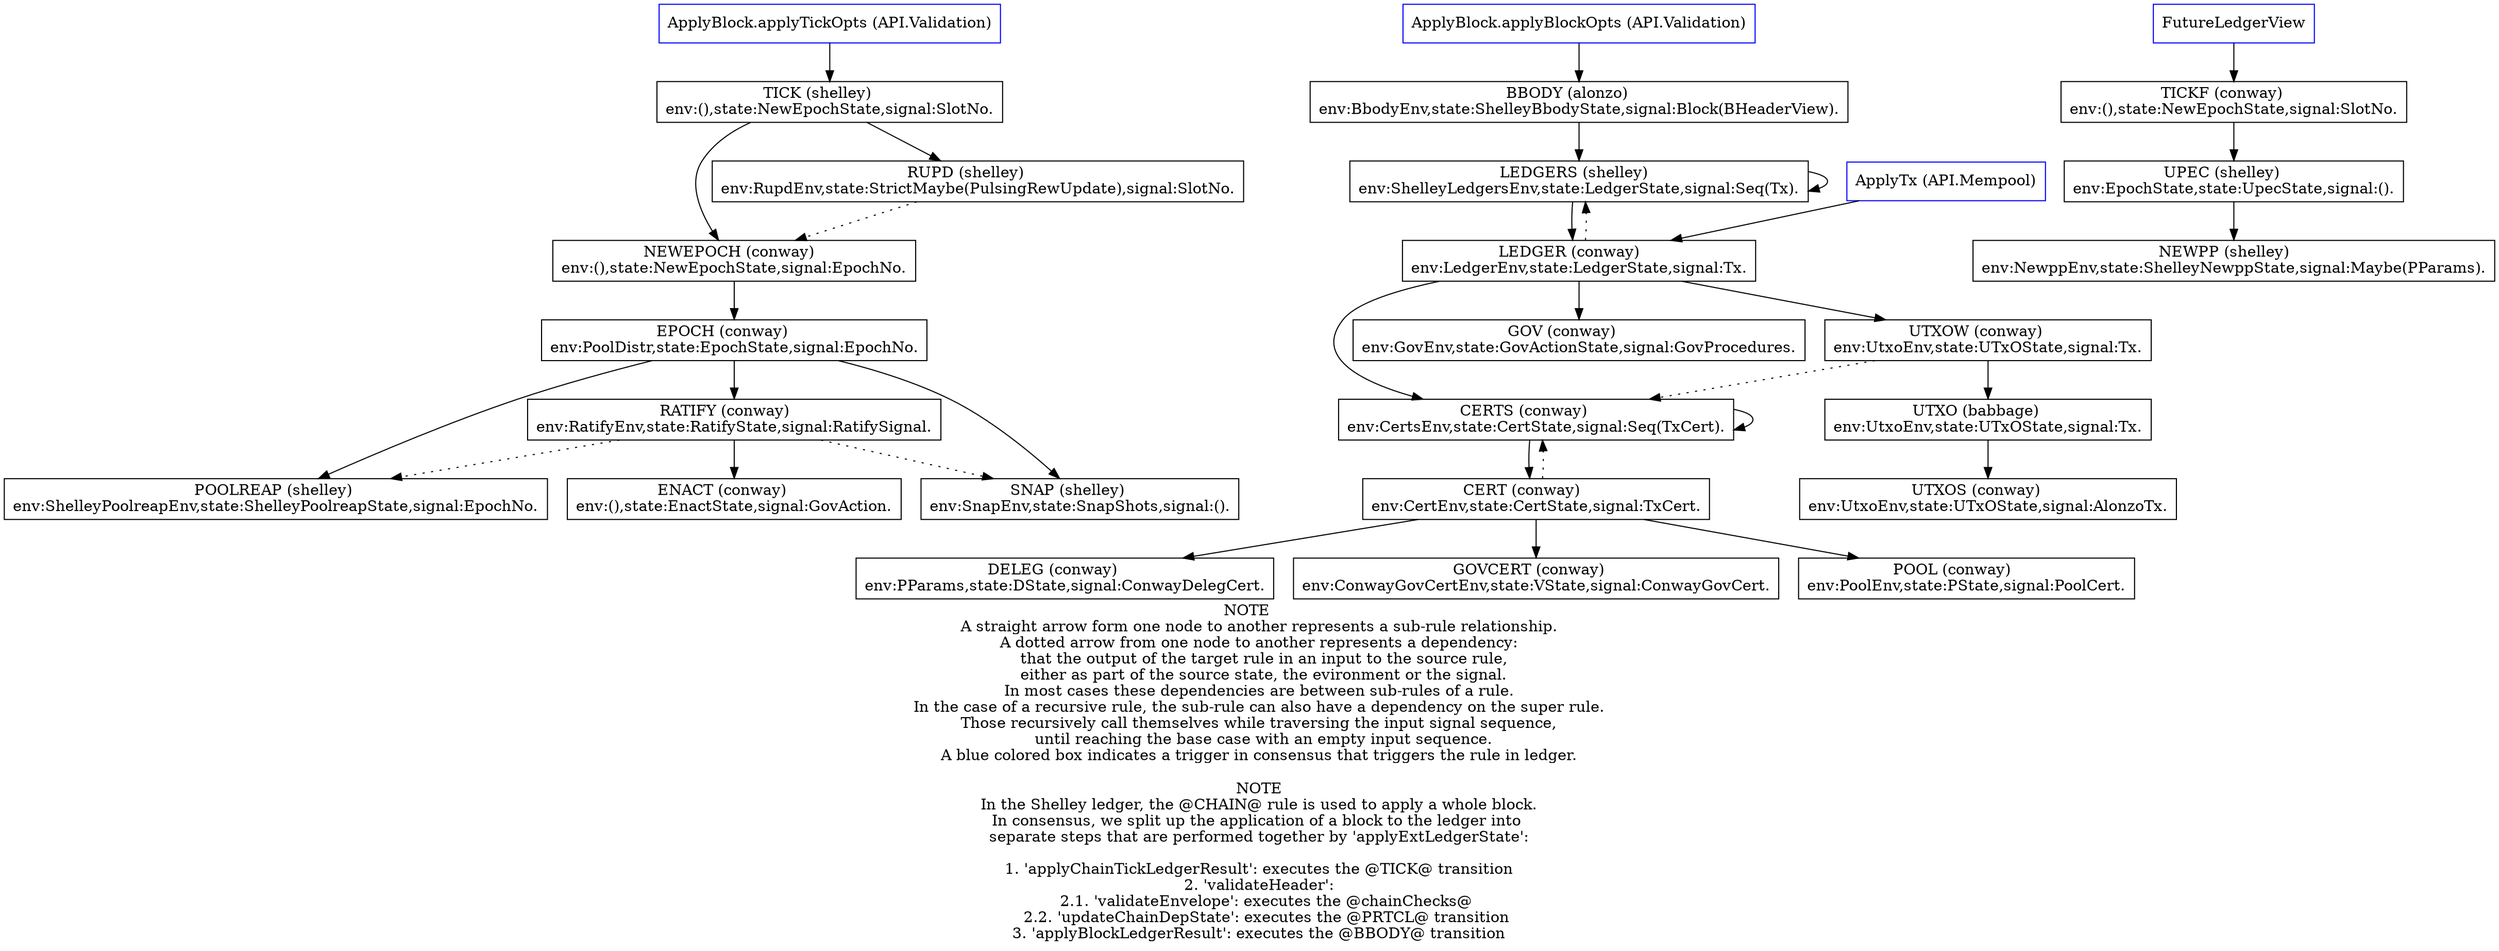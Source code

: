 digraph conway_transitions {
    label="NOTE 
    A straight arrow form one node to another represents a sub-rule relationship.
    A dotted arrow from one node to another represents a dependency:
      that the output of the target rule in an input to the source rule,
      either as part of the source state, the evironment or the signal.
    In most cases these dependencies are between sub-rules of a rule.
    In the case of a recursive rule, the sub-rule can also have a dependency on the super rule.
    Those recursively call themselves while traversing the input signal sequence,
      until reaching the base case with an empty input sequence.
    A blue colored box indicates a trigger in consensus that triggers the rule in ledger.

    NOTE
    In the Shelley ledger, the @CHAIN@ rule is used to apply a whole block.
    In consensus, we split up the application of a block to the ledger into 
    separate steps that are performed together by 'applyExtLedgerState':
    
    1. 'applyChainTickLedgerResult': executes the @TICK@ transition
    2. 'validateHeader':
       2.1. 'validateEnvelope': executes the @chainChecks@
       2.2. 'updateChainDepState': executes the @PRTCL@ transition
    3. 'applyBlockLedgerResult': executes the @BBODY@ transition";

    # Externals
    
    applyTickOpts  [shape=box, label="ApplyBlock.applyTickOpts (API.Validation)" , color=blue];
    applyBlockOpts [shape=box, label="ApplyBlock.applyBlockOpts (API.Validation)", color=blue];
    applyTx        [shape=box, label="ApplyTx (API.Mempool)"                     , color=blue];
    futureLedger   [shape=box, label="FutureLedgerView"                          , color=blue];

    # Internals

    BBODY    [shape=box, label="BBODY (alonzo)     \nenv:BbodyEnv,state:ShelleyBbodyState,signal:Block(BHeaderView)."];
    UTXO     [shape=box, label="UTXO (babbage)     \nenv:UtxoEnv,state:UTxOState,signal:Tx."];
    CERT     [shape=box, label="CERT (conway)      \nenv:CertEnv,state:CertState,signal:TxCert."];
    CERTS    [shape=box, label="CERTS (conway)     \nenv:CertsEnv,state:CertState,signal:Seq(TxCert)."];
    DELEG    [shape=box, label="DELEG (conway)     \nenv:PParams,state:DState,signal:ConwayDelegCert."];
    ENACT    [shape=box, label="ENACT (conway)     \nenv:(),state:EnactState,signal:GovAction."];
    EPOCH    [shape=box, label="EPOCH (conway)     \nenv:PoolDistr,state:EpochState,signal:EpochNo."];
    GOV      [shape=box, label="GOV (conway)       \nenv:GovEnv,state:GovActionState,signal:GovProcedures."];
    GOVCERT  [shape=box, label="GOVCERT (conway)   \nenv:ConwayGovCertEnv,state:VState,signal:ConwayGovCert."];
    LEDGER   [shape=box, label="LEDGER (conway)    \nenv:LedgerEnv,state:LedgerState,signal:Tx."];
    NEWEPOCH [shape=box, label="NEWEPOCH (conway)  \nenv:(),state:NewEpochState,signal:EpochNo."];
    POOL     [shape=box, label="POOL (conway)      \nenv:PoolEnv,state:PState,signal:PoolCert."];
    RATIFY   [shape=box, label="RATIFY (conway)    \nenv:RatifyEnv,state:RatifyState,signal:RatifySignal."];
    TICKF    [shape=box, label="TICKF (conway)     \nenv:(),state:NewEpochState,signal:SlotNo."];
    UTXOS    [shape=box, label="UTXOS (conway)     \nenv:UtxoEnv,state:UTxOState,signal:AlonzoTx."];
    UTXOW    [shape=box, label="UTXOW (conway)     \nenv:UtxoEnv,state:UTxOState,signal:Tx."];
    LEDGERS  [shape=box, label="LEDGERS (shelley)  \nenv:ShelleyLedgersEnv,state:LedgerState,signal:Seq(Tx)."];
    POOLREAP [shape=box, label="POOLREAP (shelley) \nenv:ShelleyPoolreapEnv,state:ShelleyPoolreapState,signal:EpochNo."];
    RUPD     [shape=box, label="RUPD (shelley)     \nenv:RupdEnv,state:StrictMaybe(PulsingRewUpdate),signal:SlotNo."];
    SNAP     [shape=box, label="SNAP (shelley)     \nenv:SnapEnv,state:SnapShots,signal:()."];
    TICK     [shape=box, label="TICK (shelley)     \nenv:(),state:NewEpochState,signal:SlotNo."];
    UPEC     [shape=box, label="UPEC (shelley)     \nenv:EpochState,state:UpecState,signal:()."];
    NEWPP    [shape=box, label="NEWPP (shelley)    \nenv:NewppEnv,state:ShelleyNewppState,signal:Maybe(PParams)."];

    # Graph

    applyTickOpts -> TICK;
    applyBlockOpts -> BBODY;
    applyTx -> LEDGER;
    futureLedger -> TICKF;

    TICKF -> UPEC;

    UPEC -> NEWPP;

    BBODY -> LEDGERS;

    TICK -> RUPD;
    TICK -> NEWEPOCH;

    RUPD -> NEWEPOCH[style=dotted];

    NEWEPOCH -> EPOCH;

    EPOCH -> SNAP;
    EPOCH -> RATIFY;
    EPOCH -> POOLREAP;

    RATIFY -> SNAP[style=dotted];
    RATIFY -> POOLREAP[style=dotted];
    RATIFY -> ENACT;

    LEDGERS -> LEDGERS;
    LEDGERS -> LEDGER;

    LEDGER -> LEDGERS[style=dotted];
    LEDGER -> UTXOW;
    LEDGER -> CERTS;
    LEDGER -> GOV;

    UTXOW -> UTXO;
    UTXOW -> CERTS[style=dotted];

    UTXO -> UTXOS;

    CERTS -> CERTS;
    CERTS -> CERT;

    CERT -> CERTS[style=dotted];
    CERT -> DELEG;
    CERT -> POOL;
    CERT -> GOVCERT;
}
